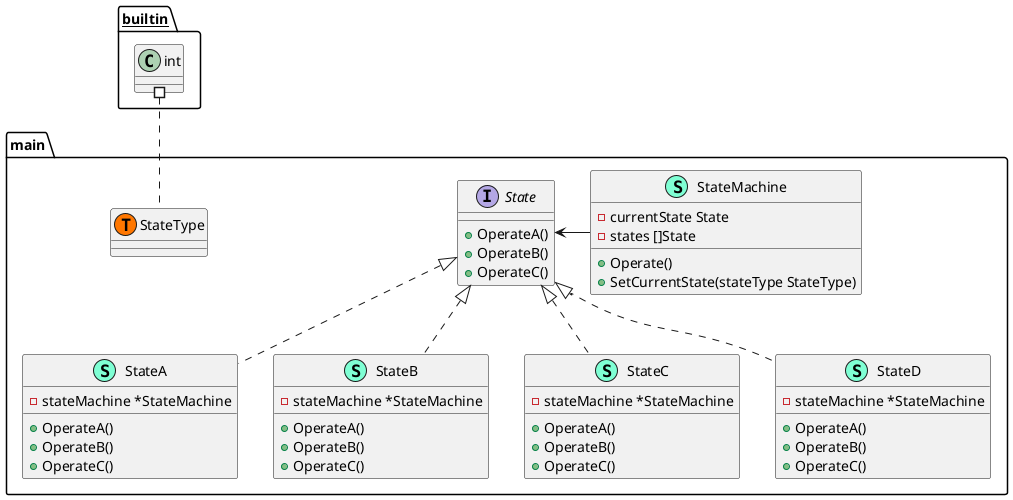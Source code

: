 @startuml
namespace main {
    interface State  {
        + OperateA() 
        + OperateB() 
        + OperateC() 

    }
    class StateA << (S,Aquamarine) >> {
        - stateMachine *StateMachine

        + OperateA() 
        + OperateB() 
        + OperateC() 

    }
    class StateB << (S,Aquamarine) >> {
        - stateMachine *StateMachine

        + OperateA() 
        + OperateB() 
        + OperateC() 

    }
    class StateC << (S,Aquamarine) >> {
        - stateMachine *StateMachine

        + OperateA() 
        + OperateB() 
        + OperateC() 

    }
    class StateD << (S,Aquamarine) >> {
        - stateMachine *StateMachine

        + OperateA() 
        + OperateB() 
        + OperateC() 

    }
    class StateMachine << (S,Aquamarine) >> {
        - currentState State
        - states []State

        + Operate() 
        + SetCurrentState(stateType StateType) 

    }
    class main.StateType << (T, #FF7700) >>  {
    }
}

"main.State" <|.. "main.StateA"
"main.State" <|.. "main.StateB"
"main.State" <|.. "main.StateC"
"main.State" <|.. "main.StateD"

"main.State" <- "main.StateMachine"

"__builtin__.int" #.. "main.StateType"
@enduml
